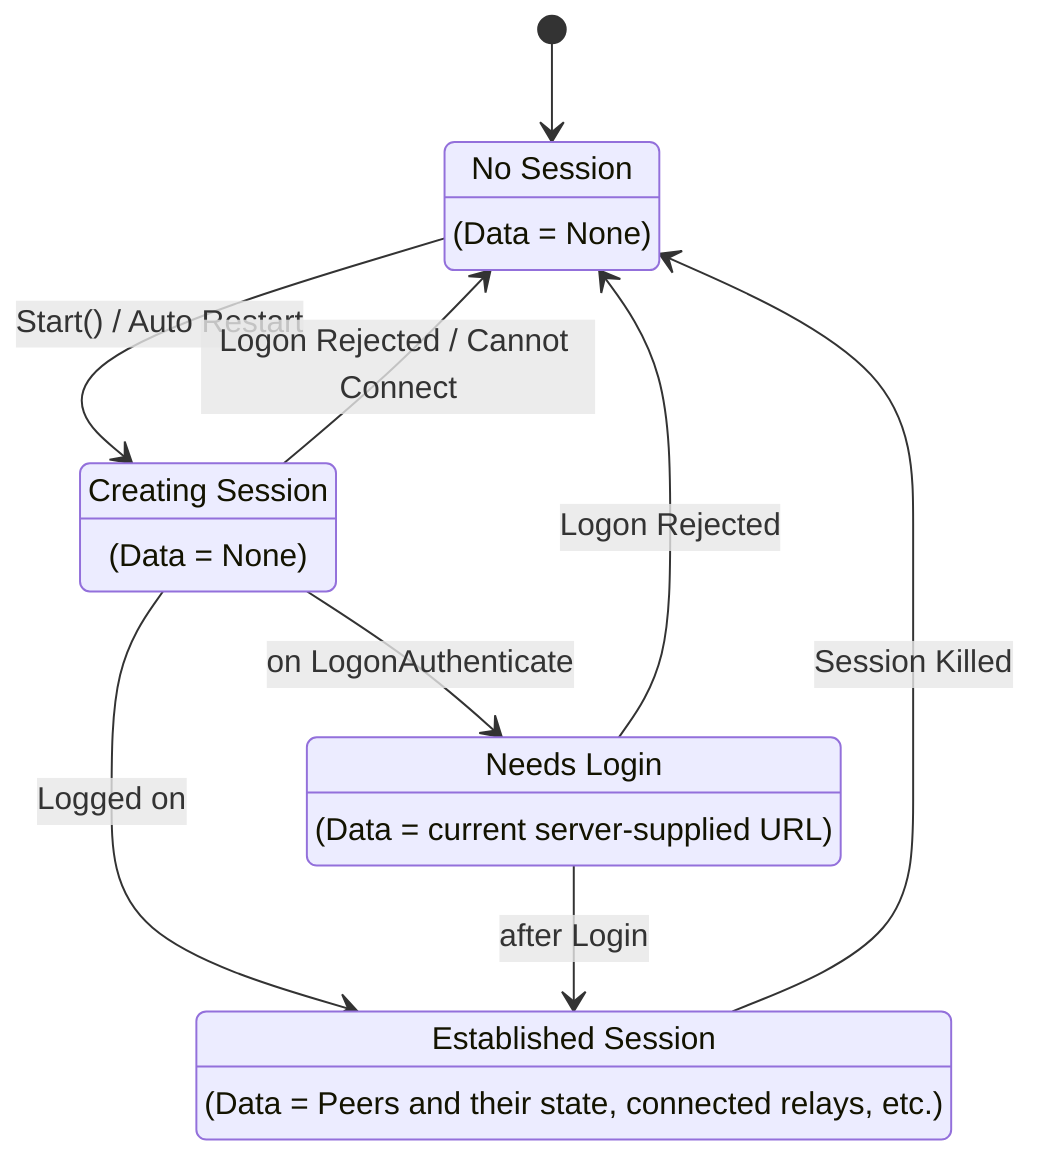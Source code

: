stateDiagram-v2

    NS: No Session
    NS: (Data = None)

    C: Creating Session
    C: (Data = None)

    NL: Needs Login
    NL: (Data = current server-supplied URL)

    E: Established Session
    E: (Data = Peers and their state, connected relays, etc.)

    [*] --> NS

    NS --> C: Start() / Auto Restart
    C --> NL: on LogonAuthenticate
    C --> E: Logged on
    NL --> E: after Login
    C --> NS: Logon Rejected / Cannot Connect
    NL --> NS: Logon Rejected
    E --> NS: Session Killed